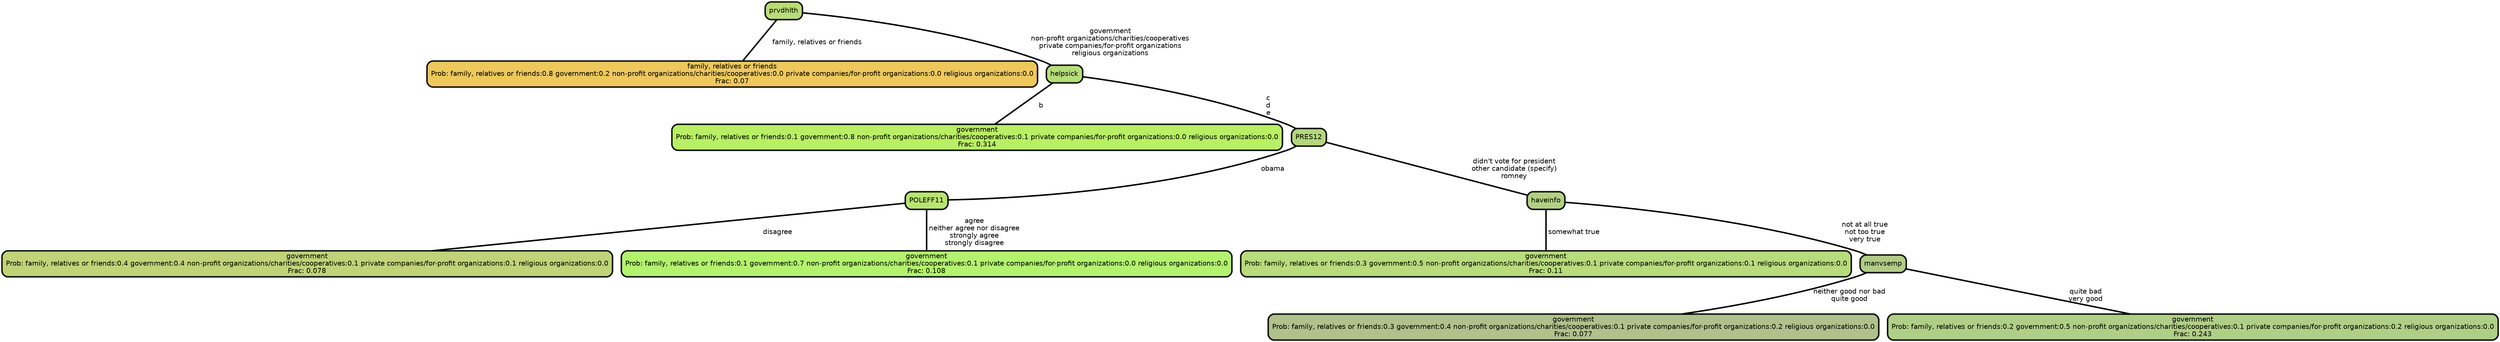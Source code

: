 graph Tree {
node [shape=box, style="filled, rounded",color="black",penwidth="3",fontcolor="black",                 fontname=helvetica] ;
graph [ranksep="0 equally", splines=straight,                 bgcolor=transparent, dpi=200] ;
edge [fontname=helvetica, color=black] ;
0 [label="family, relatives or friends
Prob: family, relatives or friends:0.8 government:0.2 non-profit organizations/charities/cooperatives:0.0 private companies/for-profit organizations:0.0 religious organizations:0.0
Frac: 0.07", fillcolor="#eec85b"] ;
1 [label="prvdhlth", fillcolor="#b9dd74"] ;
2 [label="government
Prob: family, relatives or friends:0.1 government:0.8 non-profit organizations/charities/cooperatives:0.1 private companies/for-profit organizations:0.0 religious organizations:0.0
Frac: 0.314", fillcolor="#b9ef65"] ;
3 [label="helpsick", fillcolor="#b5df76"] ;
4 [label="government
Prob: family, relatives or friends:0.4 government:0.4 non-profit organizations/charities/cooperatives:0.1 private companies/for-profit organizations:0.1 religious organizations:0.0
Frac: 0.078", fillcolor="#c0d377"] ;
5 [label="POLEFF11", fillcolor="#b8e571"] ;
6 [label="government
Prob: family, relatives or friends:0.1 government:0.7 non-profit organizations/charities/cooperatives:0.1 private companies/for-profit organizations:0.0 religious organizations:0.0
Frac: 0.108", fillcolor="#b3f26d"] ;
7 [label="PRES12", fillcolor="#b4d67e"] ;
8 [label="government
Prob: family, relatives or friends:0.3 government:0.5 non-profit organizations/charities/cooperatives:0.1 private companies/for-profit organizations:0.1 religious organizations:0.0
Frac: 0.11", fillcolor="#b8db7b"] ;
9 [label="haveinfo", fillcolor="#b2d084"] ;
10 [label="government
Prob: family, relatives or friends:0.3 government:0.4 non-profit organizations/charities/cooperatives:0.1 private companies/for-profit organizations:0.2 religious organizations:0.0
Frac: 0.077", fillcolor="#b0c18b"] ;
11 [label="manvsemp", fillcolor="#b0cc87"] ;
12 [label="government
Prob: family, relatives or friends:0.2 government:0.5 non-profit organizations/charities/cooperatives:0.1 private companies/for-profit organizations:0.2 religious organizations:0.0
Frac: 0.243", fillcolor="#b0cf86"] ;
1 -- 0 [label=" family, relatives or friends",penwidth=3] ;
1 -- 3 [label=" government\n non-profit organizations/charities/cooperatives\n private companies/for-profit organizations\n religious organizations",penwidth=3] ;
3 -- 2 [label=" b",penwidth=3] ;
3 -- 7 [label=" c\n d\n e",penwidth=3] ;
5 -- 4 [label=" disagree",penwidth=3] ;
5 -- 6 [label=" agree\n neither agree nor disagree\n strongly agree\n strongly disagree",penwidth=3] ;
7 -- 5 [label=" obama",penwidth=3] ;
7 -- 9 [label=" didn't vote for president\n other candidate (specify)\n romney",penwidth=3] ;
9 -- 8 [label=" somewhat true",penwidth=3] ;
9 -- 11 [label=" not at all true\n not too true\n very true",penwidth=3] ;
11 -- 10 [label=" neither good nor bad\n quite good",penwidth=3] ;
11 -- 12 [label=" quite bad\n very good",penwidth=3] ;
{rank = same;}}